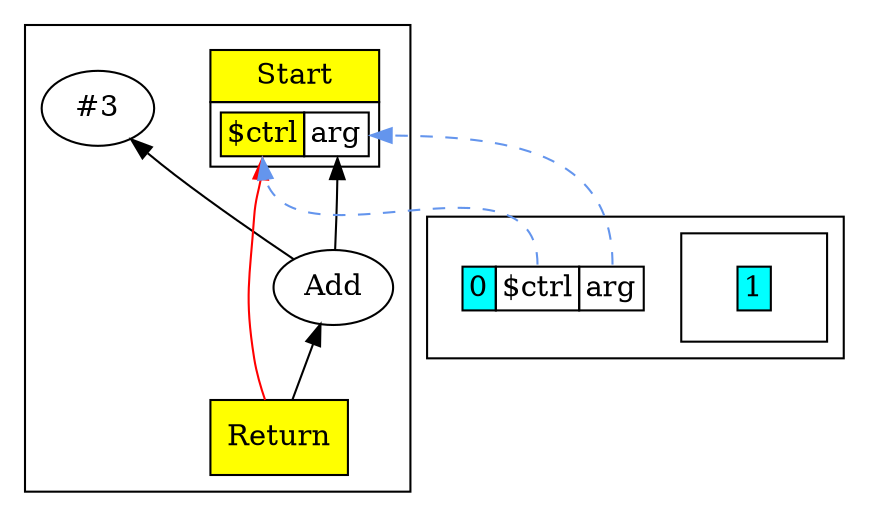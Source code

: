 digraph chapter04 {
/*
return 1+arg+2; #showGraph;
*/
	rankdir=BT;
	subgraph cluster_Nodes {
		Start1 [ shape=plaintext label=<
			<TABLE BORDER="0" CELLBORDER="1" CELLSPACING="0" CELLPADDING="4">
			<TR><TD BGCOLOR="yellow">Start</TD></TR>
			<TR><TD>
				<TABLE BORDER="0" CELLBORDER="1" CELLSPACING="0">
				<TR><TD PORT="p0" BGCOLOR="yellow">$ctrl</TD><TD PORT="p1">arg</TD></TR>
				</TABLE>
			</TD></TR>
			</TABLE>>
		];
		Con_9 [ label="#3" ];
		Add10 [ label="Add" ];
		Return11 [ shape=box style=filled fillcolor=yellow label="Return" ];
	}
	node [shape=plaintext];
	subgraph cluster_0 {
		scope0 [label=<
			<TABLE BORDER="0" CELLBORDER="1" CELLSPACING="0">
			<TR><TD BGCOLOR="cyan">0</TD><TD PORT="scope0_$ctrl">$ctrl</TD><TD PORT="scope0_arg">arg</TD></TR>
			</TABLE>>];
	subgraph cluster_1 {
		scope1 [label=<
			<TABLE BORDER="0" CELLBORDER="1" CELLSPACING="0">
			<TR><TD BGCOLOR="cyan">1</TD></TR>
			</TABLE>>];
	}
	}
	Add10 -> Start1:p1;
	Add10 -> Con_9;
	Return11 -> Start1:p0 [color=red];
	Return11 -> Add10;
	edge [style=dashed color=cornflowerblue];
	scope0:"scope0_$ctrl" -> Start1:p0;
	scope0:"scope0_arg" -> Start1:p1;
}